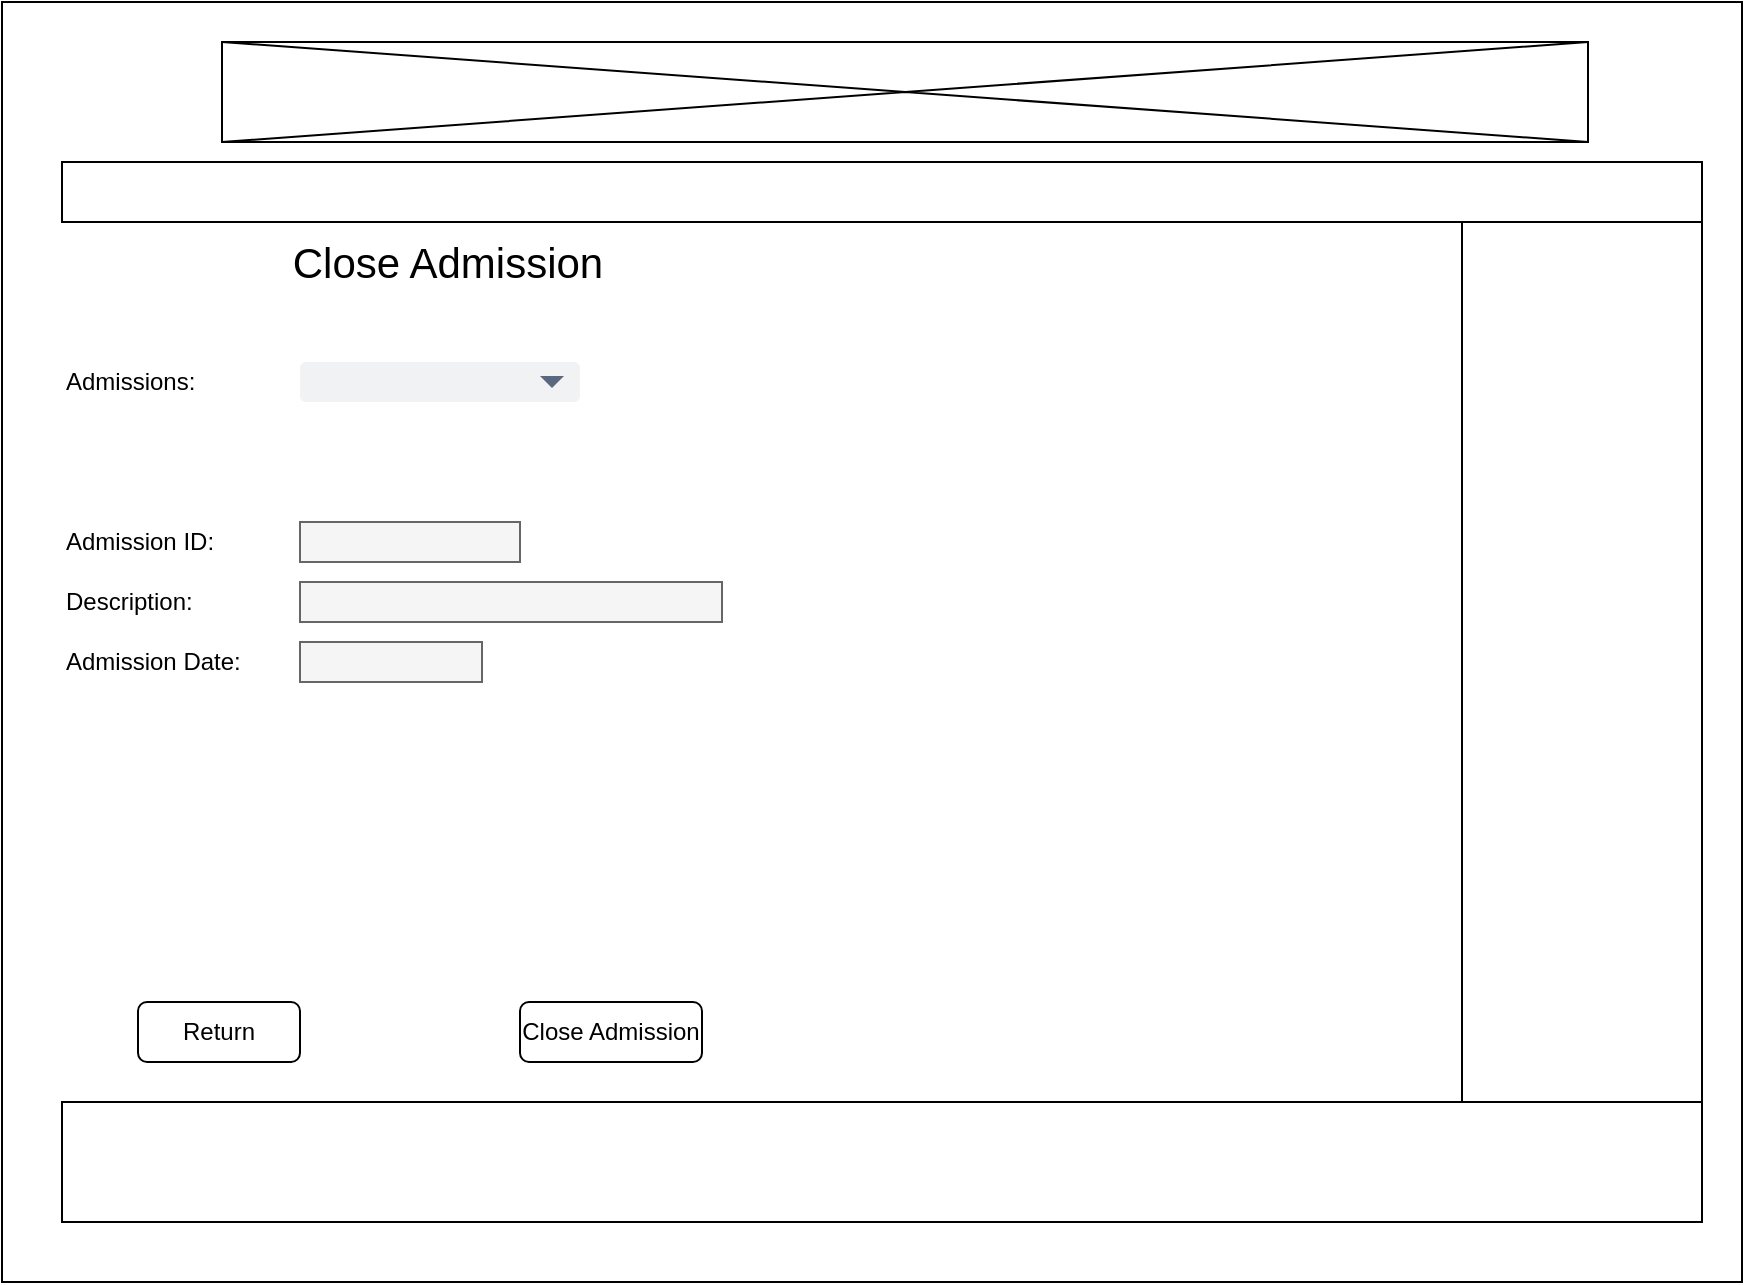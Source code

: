 <mxfile version="13.1.5" type="device"><diagram id="1YkI7vpGLnQMdDpPqS0r" name="Page-1"><mxGraphModel dx="1038" dy="1717" grid="1" gridSize="10" guides="1" tooltips="1" connect="1" arrows="1" fold="1" page="1" pageScale="1" pageWidth="827" pageHeight="1169" math="0" shadow="0"><root><mxCell id="0"/><mxCell id="1" parent="0"/><mxCell id="_WemFx8HUvjnaBemNZOk-2" value="" style="rounded=0;whiteSpace=wrap;html=1;" parent="1" vertex="1"><mxGeometry x="210" y="-50" width="870" height="640" as="geometry"/></mxCell><mxCell id="_WemFx8HUvjnaBemNZOk-3" value="Close Admission" style="text;html=1;strokeColor=none;fillColor=none;align=center;verticalAlign=middle;whiteSpace=wrap;rounded=0;fontSize=21;" parent="1" vertex="1"><mxGeometry x="344.5" y="70" width="175.5" height="20" as="geometry"/></mxCell><mxCell id="_WemFx8HUvjnaBemNZOk-4" value="" style="rounded=0;whiteSpace=wrap;html=1;fillColor=#f5f5f5;strokeColor=#666666;fontColor=#333333;" parent="1" vertex="1"><mxGeometry x="359" y="210" width="110" height="20" as="geometry"/></mxCell><mxCell id="_WemFx8HUvjnaBemNZOk-5" value="Admissions:" style="text;html=1;strokeColor=none;fillColor=none;align=left;verticalAlign=middle;whiteSpace=wrap;rounded=0;" parent="1" vertex="1"><mxGeometry x="240" y="130" width="100" height="20" as="geometry"/></mxCell><mxCell id="_WemFx8HUvjnaBemNZOk-6" value="" style="rounded=0;whiteSpace=wrap;html=1;fillColor=#f5f5f5;strokeColor=#666666;fontColor=#333333;" parent="1" vertex="1"><mxGeometry x="359" y="240" width="211" height="20" as="geometry"/></mxCell><mxCell id="_WemFx8HUvjnaBemNZOk-7" value="" style="rounded=0;whiteSpace=wrap;html=1;fillColor=#f5f5f5;strokeColor=#666666;fontColor=#333333;" parent="1" vertex="1"><mxGeometry x="359" y="270" width="91" height="20" as="geometry"/></mxCell><mxCell id="_WemFx8HUvjnaBemNZOk-14" value="Description:" style="text;html=1;strokeColor=none;fillColor=none;align=left;verticalAlign=middle;whiteSpace=wrap;rounded=0;" parent="1" vertex="1"><mxGeometry x="240" y="240" width="100" height="20" as="geometry"/></mxCell><mxCell id="_WemFx8HUvjnaBemNZOk-15" value="Admission Date:" style="text;html=1;strokeColor=none;fillColor=none;align=left;verticalAlign=middle;whiteSpace=wrap;rounded=0;" parent="1" vertex="1"><mxGeometry x="240" y="270" width="100" height="20" as="geometry"/></mxCell><mxCell id="_WemFx8HUvjnaBemNZOk-25" value="Close Admission" style="rounded=1;whiteSpace=wrap;html=1;align=center;" parent="1" vertex="1"><mxGeometry x="469" y="450" width="91" height="30" as="geometry"/></mxCell><mxCell id="_WemFx8HUvjnaBemNZOk-26" value="Return" style="rounded=1;whiteSpace=wrap;html=1;align=center;" parent="1" vertex="1"><mxGeometry x="278" y="450" width="81" height="30" as="geometry"/></mxCell><mxCell id="YRJJ5STQTICzV0nsaQ2i-1" value="" style="rounded=0;whiteSpace=wrap;html=1;fontSize=21;align=center;" parent="1" vertex="1"><mxGeometry x="940" y="60" width="120" height="440" as="geometry"/></mxCell><mxCell id="YRJJ5STQTICzV0nsaQ2i-2" value="" style="rounded=0;whiteSpace=wrap;html=1;fontSize=21;align=center;" parent="1" vertex="1"><mxGeometry x="240" y="30" width="820" height="30" as="geometry"/></mxCell><mxCell id="YRJJ5STQTICzV0nsaQ2i-4" value="" style="rounded=0;whiteSpace=wrap;html=1;fontSize=21;align=center;" parent="1" vertex="1"><mxGeometry x="240" y="500" width="820" height="60" as="geometry"/></mxCell><mxCell id="YRJJ5STQTICzV0nsaQ2i-7" value="" style="verticalLabelPosition=bottom;html=1;verticalAlign=top;align=center;shape=mxgraph.floorplan.elevator;fontSize=21;" parent="1" vertex="1"><mxGeometry x="320" y="-30" width="683" height="50" as="geometry"/></mxCell><mxCell id="a8d8BLS-Thd1iq4dvDxl-1" value="" style="rounded=1;fillColor=#F1F2F4;strokeColor=none;html=1;fontColor=#596780;align=left;fontSize=12;spacingLeft=10" parent="1" vertex="1"><mxGeometry x="359" y="130" width="140" height="20" as="geometry"/></mxCell><mxCell id="a8d8BLS-Thd1iq4dvDxl-2" value="" style="shape=triangle;direction=south;fillColor=#596780;strokeColor=none;html=1" parent="a8d8BLS-Thd1iq4dvDxl-1" vertex="1"><mxGeometry x="1" y="0.5" width="12" height="6" relative="1" as="geometry"><mxPoint x="-20" y="-3" as="offset"/></mxGeometry></mxCell><mxCell id="UlkPD7uKfuMWuIV0fSoa-1" value="Admission ID:" style="text;html=1;strokeColor=none;fillColor=none;align=left;verticalAlign=middle;whiteSpace=wrap;rounded=0;" parent="1" vertex="1"><mxGeometry x="240" y="210" width="100" height="20" as="geometry"/></mxCell></root></mxGraphModel></diagram></mxfile>